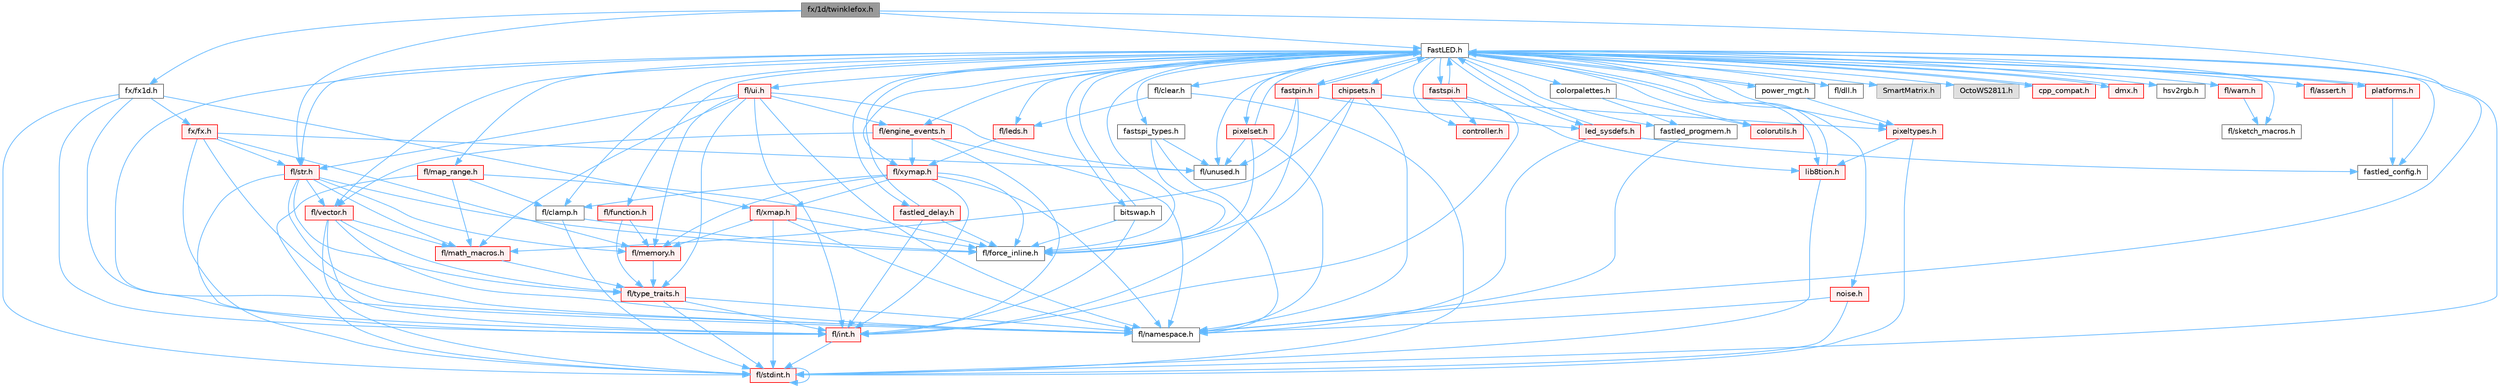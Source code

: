 digraph "fx/1d/twinklefox.h"
{
 // INTERACTIVE_SVG=YES
 // LATEX_PDF_SIZE
  bgcolor="transparent";
  edge [fontname=Helvetica,fontsize=10,labelfontname=Helvetica,labelfontsize=10];
  node [fontname=Helvetica,fontsize=10,shape=box,height=0.2,width=0.4];
  Node1 [id="Node000001",label="fx/1d/twinklefox.h",height=0.2,width=0.4,color="gray40", fillcolor="grey60", style="filled", fontcolor="black",tooltip=" "];
  Node1 -> Node2 [id="edge1_Node000001_Node000002",color="steelblue1",style="solid",tooltip=" "];
  Node2 [id="Node000002",label="FastLED.h",height=0.2,width=0.4,color="grey40", fillcolor="white", style="filled",URL="$db/d97/_fast_l_e_d_8h.html",tooltip="central include file for FastLED, defines the CFastLED class/object"];
  Node2 -> Node3 [id="edge2_Node000002_Node000003",color="steelblue1",style="solid",tooltip=" "];
  Node3 [id="Node000003",label="fl/stdint.h",height=0.2,width=0.4,color="red", fillcolor="#FFF0F0", style="filled",URL="$df/dd8/stdint_8h.html",tooltip=" "];
  Node3 -> Node3 [id="edge3_Node000003_Node000003",color="steelblue1",style="solid",tooltip=" "];
  Node2 -> Node5 [id="edge4_Node000002_Node000005",color="steelblue1",style="solid",tooltip=" "];
  Node5 [id="Node000005",label="fl/dll.h",height=0.2,width=0.4,color="grey40", fillcolor="white", style="filled",URL="$d3/d4b/dll_8h.html",tooltip="FastLED dynamic library interface - lightweight header for external callers."];
  Node2 -> Node6 [id="edge5_Node000002_Node000006",color="steelblue1",style="solid",tooltip=" "];
  Node6 [id="Node000006",label="SmartMatrix.h",height=0.2,width=0.4,color="grey60", fillcolor="#E0E0E0", style="filled",tooltip=" "];
  Node2 -> Node7 [id="edge6_Node000002_Node000007",color="steelblue1",style="solid",tooltip=" "];
  Node7 [id="Node000007",label="OctoWS2811.h",height=0.2,width=0.4,color="grey60", fillcolor="#E0E0E0", style="filled",tooltip=" "];
  Node2 -> Node8 [id="edge7_Node000002_Node000008",color="steelblue1",style="solid",tooltip=" "];
  Node8 [id="Node000008",label="fl/force_inline.h",height=0.2,width=0.4,color="grey40", fillcolor="white", style="filled",URL="$d4/d64/force__inline_8h.html",tooltip=" "];
  Node2 -> Node9 [id="edge8_Node000002_Node000009",color="steelblue1",style="solid",tooltip=" "];
  Node9 [id="Node000009",label="cpp_compat.h",height=0.2,width=0.4,color="red", fillcolor="#FFF0F0", style="filled",URL="$d9/d13/cpp__compat_8h.html",tooltip="Compatibility functions based on C++ version."];
  Node9 -> Node2 [id="edge9_Node000009_Node000002",color="steelblue1",style="solid",tooltip=" "];
  Node2 -> Node11 [id="edge10_Node000002_Node000011",color="steelblue1",style="solid",tooltip=" "];
  Node11 [id="Node000011",label="fastled_config.h",height=0.2,width=0.4,color="grey40", fillcolor="white", style="filled",URL="$d5/d11/fastled__config_8h.html",tooltip="Contains definitions that can be used to configure FastLED at compile time."];
  Node2 -> Node12 [id="edge11_Node000002_Node000012",color="steelblue1",style="solid",tooltip=" "];
  Node12 [id="Node000012",label="led_sysdefs.h",height=0.2,width=0.4,color="red", fillcolor="#FFF0F0", style="filled",URL="$d9/d3e/led__sysdefs_8h.html",tooltip="Determines which platform system definitions to include."];
  Node12 -> Node2 [id="edge12_Node000012_Node000002",color="steelblue1",style="solid",tooltip=" "];
  Node12 -> Node11 [id="edge13_Node000012_Node000011",color="steelblue1",style="solid",tooltip=" "];
  Node12 -> Node14 [id="edge14_Node000012_Node000014",color="steelblue1",style="solid",tooltip=" "];
  Node14 [id="Node000014",label="fl/namespace.h",height=0.2,width=0.4,color="grey40", fillcolor="white", style="filled",URL="$df/d2a/namespace_8h.html",tooltip="Implements the FastLED namespace macros."];
  Node2 -> Node15 [id="edge15_Node000002_Node000015",color="steelblue1",style="solid",tooltip=" "];
  Node15 [id="Node000015",label="fastled_delay.h",height=0.2,width=0.4,color="red", fillcolor="#FFF0F0", style="filled",URL="$d0/da8/fastled__delay_8h.html",tooltip="Utility functions and classes for managing delay cycles."];
  Node15 -> Node2 [id="edge16_Node000015_Node000002",color="steelblue1",style="solid",tooltip=" "];
  Node15 -> Node8 [id="edge17_Node000015_Node000008",color="steelblue1",style="solid",tooltip=" "];
  Node15 -> Node17 [id="edge18_Node000015_Node000017",color="steelblue1",style="solid",tooltip=" "];
  Node17 [id="Node000017",label="fl/int.h",height=0.2,width=0.4,color="red", fillcolor="#FFF0F0", style="filled",URL="$d3/d7e/int_8h.html",tooltip=" "];
  Node17 -> Node3 [id="edge19_Node000017_Node000003",color="steelblue1",style="solid",tooltip=" "];
  Node2 -> Node19 [id="edge20_Node000002_Node000019",color="steelblue1",style="solid",tooltip=" "];
  Node19 [id="Node000019",label="bitswap.h",height=0.2,width=0.4,color="grey40", fillcolor="white", style="filled",URL="$de/ded/bitswap_8h.html",tooltip="Functions for doing a rotation of bits/bytes used by parallel output."];
  Node19 -> Node2 [id="edge21_Node000019_Node000002",color="steelblue1",style="solid",tooltip=" "];
  Node19 -> Node8 [id="edge22_Node000019_Node000008",color="steelblue1",style="solid",tooltip=" "];
  Node19 -> Node17 [id="edge23_Node000019_Node000017",color="steelblue1",style="solid",tooltip=" "];
  Node2 -> Node20 [id="edge24_Node000002_Node000020",color="steelblue1",style="solid",tooltip=" "];
  Node20 [id="Node000020",label="controller.h",height=0.2,width=0.4,color="red", fillcolor="#FFF0F0", style="filled",URL="$d2/dd9/controller_8h.html",tooltip="deprecated: base definitions used by led controllers for writing out led data"];
  Node2 -> Node119 [id="edge25_Node000002_Node000119",color="steelblue1",style="solid",tooltip=" "];
  Node119 [id="Node000119",label="fastpin.h",height=0.2,width=0.4,color="red", fillcolor="#FFF0F0", style="filled",URL="$db/d65/fastpin_8h.html",tooltip="Class base definitions for defining fast pin access."];
  Node119 -> Node2 [id="edge26_Node000119_Node000002",color="steelblue1",style="solid",tooltip=" "];
  Node119 -> Node12 [id="edge27_Node000119_Node000012",color="steelblue1",style="solid",tooltip=" "];
  Node119 -> Node56 [id="edge28_Node000119_Node000056",color="steelblue1",style="solid",tooltip=" "];
  Node56 [id="Node000056",label="fl/unused.h",height=0.2,width=0.4,color="grey40", fillcolor="white", style="filled",URL="$d8/d4b/unused_8h.html",tooltip=" "];
  Node119 -> Node17 [id="edge29_Node000119_Node000017",color="steelblue1",style="solid",tooltip=" "];
  Node2 -> Node120 [id="edge30_Node000002_Node000120",color="steelblue1",style="solid",tooltip=" "];
  Node120 [id="Node000120",label="fastspi_types.h",height=0.2,width=0.4,color="grey40", fillcolor="white", style="filled",URL="$d2/ddb/fastspi__types_8h.html",tooltip="Data types and constants used by SPI interfaces."];
  Node120 -> Node8 [id="edge31_Node000120_Node000008",color="steelblue1",style="solid",tooltip=" "];
  Node120 -> Node14 [id="edge32_Node000120_Node000014",color="steelblue1",style="solid",tooltip=" "];
  Node120 -> Node56 [id="edge33_Node000120_Node000056",color="steelblue1",style="solid",tooltip=" "];
  Node2 -> Node121 [id="edge34_Node000002_Node000121",color="steelblue1",style="solid",tooltip=" "];
  Node121 [id="Node000121",label="dmx.h",height=0.2,width=0.4,color="red", fillcolor="#FFF0F0", style="filled",URL="$d3/de1/dmx_8h.html",tooltip="Defines the DMX512-based LED controllers."];
  Node121 -> Node2 [id="edge35_Node000121_Node000002",color="steelblue1",style="solid",tooltip=" "];
  Node2 -> Node124 [id="edge36_Node000002_Node000124",color="steelblue1",style="solid",tooltip=" "];
  Node124 [id="Node000124",label="platforms.h",height=0.2,width=0.4,color="red", fillcolor="#FFF0F0", style="filled",URL="$da/dc9/platforms_8h.html",tooltip="Determines which platforms headers to include."];
  Node124 -> Node2 [id="edge37_Node000124_Node000002",color="steelblue1",style="solid",tooltip=" "];
  Node124 -> Node11 [id="edge38_Node000124_Node000011",color="steelblue1",style="solid",tooltip=" "];
  Node2 -> Node32 [id="edge39_Node000002_Node000032",color="steelblue1",style="solid",tooltip=" "];
  Node32 [id="Node000032",label="fastled_progmem.h",height=0.2,width=0.4,color="grey40", fillcolor="white", style="filled",URL="$df/dab/fastled__progmem_8h.html",tooltip="Wrapper definitions to allow seamless use of PROGMEM in environments that have it."];
  Node32 -> Node14 [id="edge40_Node000032_Node000014",color="steelblue1",style="solid",tooltip=" "];
  Node2 -> Node23 [id="edge41_Node000002_Node000023",color="steelblue1",style="solid",tooltip=" "];
  Node23 [id="Node000023",label="lib8tion.h",height=0.2,width=0.4,color="red", fillcolor="#FFF0F0", style="filled",URL="$df/da5/lib8tion_8h.html",tooltip="Fast, efficient 8-bit math functions specifically designed for high-performance LED programming."];
  Node23 -> Node2 [id="edge42_Node000023_Node000002",color="steelblue1",style="solid",tooltip=" "];
  Node23 -> Node3 [id="edge43_Node000023_Node000003",color="steelblue1",style="solid",tooltip=" "];
  Node2 -> Node22 [id="edge44_Node000002_Node000022",color="steelblue1",style="solid",tooltip=" "];
  Node22 [id="Node000022",label="pixeltypes.h",height=0.2,width=0.4,color="red", fillcolor="#FFF0F0", style="filled",URL="$d2/dba/pixeltypes_8h.html",tooltip="Includes defintions for RGB and HSV pixels."];
  Node22 -> Node3 [id="edge45_Node000022_Node000003",color="steelblue1",style="solid",tooltip=" "];
  Node22 -> Node23 [id="edge46_Node000022_Node000023",color="steelblue1",style="solid",tooltip=" "];
  Node2 -> Node80 [id="edge47_Node000002_Node000080",color="steelblue1",style="solid",tooltip=" "];
  Node80 [id="Node000080",label="hsv2rgb.h",height=0.2,width=0.4,color="grey40", fillcolor="white", style="filled",URL="$de/d9a/hsv2rgb_8h.html",tooltip="Functions to convert from the HSV colorspace to the RGB colorspace."];
  Node2 -> Node126 [id="edge48_Node000002_Node000126",color="steelblue1",style="solid",tooltip=" "];
  Node126 [id="Node000126",label="colorutils.h",height=0.2,width=0.4,color="red", fillcolor="#FFF0F0", style="filled",URL="$d1/dfb/colorutils_8h.html",tooltip=" "];
  Node2 -> Node131 [id="edge49_Node000002_Node000131",color="steelblue1",style="solid",tooltip=" "];
  Node131 [id="Node000131",label="pixelset.h",height=0.2,width=0.4,color="red", fillcolor="#FFF0F0", style="filled",URL="$d4/d46/pixelset_8h.html",tooltip="Declares classes for managing logical groups of LEDs."];
  Node131 -> Node8 [id="edge50_Node000131_Node000008",color="steelblue1",style="solid",tooltip=" "];
  Node131 -> Node14 [id="edge51_Node000131_Node000014",color="steelblue1",style="solid",tooltip=" "];
  Node131 -> Node56 [id="edge52_Node000131_Node000056",color="steelblue1",style="solid",tooltip=" "];
  Node131 -> Node2 [id="edge53_Node000131_Node000002",color="steelblue1",style="solid",tooltip=" "];
  Node2 -> Node132 [id="edge54_Node000002_Node000132",color="steelblue1",style="solid",tooltip=" "];
  Node132 [id="Node000132",label="colorpalettes.h",height=0.2,width=0.4,color="grey40", fillcolor="white", style="filled",URL="$dc/dcc/colorpalettes_8h.html",tooltip="Declarations for the predefined color palettes supplied by FastLED."];
  Node132 -> Node126 [id="edge55_Node000132_Node000126",color="steelblue1",style="solid",tooltip=" "];
  Node132 -> Node32 [id="edge56_Node000132_Node000032",color="steelblue1",style="solid",tooltip=" "];
  Node2 -> Node133 [id="edge57_Node000002_Node000133",color="steelblue1",style="solid",tooltip=" "];
  Node133 [id="Node000133",label="noise.h",height=0.2,width=0.4,color="red", fillcolor="#FFF0F0", style="filled",URL="$d1/d31/noise_8h.html",tooltip="Functions to generate and fill arrays with noise."];
  Node133 -> Node3 [id="edge58_Node000133_Node000003",color="steelblue1",style="solid",tooltip=" "];
  Node133 -> Node14 [id="edge59_Node000133_Node000014",color="steelblue1",style="solid",tooltip=" "];
  Node2 -> Node134 [id="edge60_Node000002_Node000134",color="steelblue1",style="solid",tooltip=" "];
  Node134 [id="Node000134",label="power_mgt.h",height=0.2,width=0.4,color="grey40", fillcolor="white", style="filled",URL="$dc/d5b/power__mgt_8h.html",tooltip="Functions to limit the power used by FastLED."];
  Node134 -> Node2 [id="edge61_Node000134_Node000002",color="steelblue1",style="solid",tooltip=" "];
  Node134 -> Node22 [id="edge62_Node000134_Node000022",color="steelblue1",style="solid",tooltip=" "];
  Node2 -> Node135 [id="edge63_Node000002_Node000135",color="steelblue1",style="solid",tooltip=" "];
  Node135 [id="Node000135",label="fastspi.h",height=0.2,width=0.4,color="red", fillcolor="#FFF0F0", style="filled",URL="$d6/ddc/fastspi_8h.html",tooltip="Serial peripheral interface (SPI) definitions per platform."];
  Node135 -> Node2 [id="edge64_Node000135_Node000002",color="steelblue1",style="solid",tooltip=" "];
  Node135 -> Node20 [id="edge65_Node000135_Node000020",color="steelblue1",style="solid",tooltip=" "];
  Node135 -> Node23 [id="edge66_Node000135_Node000023",color="steelblue1",style="solid",tooltip=" "];
  Node135 -> Node17 [id="edge67_Node000135_Node000017",color="steelblue1",style="solid",tooltip=" "];
  Node2 -> Node137 [id="edge68_Node000002_Node000137",color="steelblue1",style="solid",tooltip=" "];
  Node137 [id="Node000137",label="chipsets.h",height=0.2,width=0.4,color="red", fillcolor="#FFF0F0", style="filled",URL="$db/d66/chipsets_8h.html",tooltip="Contains the bulk of the definitions for the various LED chipsets supported."];
  Node137 -> Node22 [id="edge69_Node000137_Node000022",color="steelblue1",style="solid",tooltip=" "];
  Node137 -> Node8 [id="edge70_Node000137_Node000008",color="steelblue1",style="solid",tooltip=" "];
  Node137 -> Node14 [id="edge71_Node000137_Node000014",color="steelblue1",style="solid",tooltip=" "];
  Node137 -> Node40 [id="edge72_Node000137_Node000040",color="steelblue1",style="solid",tooltip=" "];
  Node40 [id="Node000040",label="fl/math_macros.h",height=0.2,width=0.4,color="red", fillcolor="#FFF0F0", style="filled",URL="$d8/db8/math__macros_8h.html",tooltip=" "];
  Node40 -> Node41 [id="edge73_Node000040_Node000041",color="steelblue1",style="solid",tooltip=" "];
  Node41 [id="Node000041",label="fl/type_traits.h",height=0.2,width=0.4,color="red", fillcolor="#FFF0F0", style="filled",URL="$df/d63/type__traits_8h.html",tooltip=" "];
  Node41 -> Node3 [id="edge74_Node000041_Node000003",color="steelblue1",style="solid",tooltip=" "];
  Node41 -> Node14 [id="edge75_Node000041_Node000014",color="steelblue1",style="solid",tooltip=" "];
  Node41 -> Node17 [id="edge76_Node000041_Node000017",color="steelblue1",style="solid",tooltip=" "];
  Node2 -> Node95 [id="edge77_Node000002_Node000095",color="steelblue1",style="solid",tooltip=" "];
  Node95 [id="Node000095",label="fl/engine_events.h",height=0.2,width=0.4,color="red", fillcolor="#FFF0F0", style="filled",URL="$db/dc0/engine__events_8h.html",tooltip=" "];
  Node95 -> Node14 [id="edge78_Node000095_Node000014",color="steelblue1",style="solid",tooltip=" "];
  Node95 -> Node69 [id="edge79_Node000095_Node000069",color="steelblue1",style="solid",tooltip=" "];
  Node69 [id="Node000069",label="fl/vector.h",height=0.2,width=0.4,color="red", fillcolor="#FFF0F0", style="filled",URL="$d6/d68/vector_8h.html",tooltip=" "];
  Node69 -> Node3 [id="edge80_Node000069_Node000003",color="steelblue1",style="solid",tooltip=" "];
  Node69 -> Node17 [id="edge81_Node000069_Node000017",color="steelblue1",style="solid",tooltip=" "];
  Node69 -> Node40 [id="edge82_Node000069_Node000040",color="steelblue1",style="solid",tooltip=" "];
  Node69 -> Node14 [id="edge83_Node000069_Node000014",color="steelblue1",style="solid",tooltip=" "];
  Node69 -> Node41 [id="edge84_Node000069_Node000041",color="steelblue1",style="solid",tooltip=" "];
  Node95 -> Node116 [id="edge85_Node000095_Node000116",color="steelblue1",style="solid",tooltip=" "];
  Node116 [id="Node000116",label="fl/xymap.h",height=0.2,width=0.4,color="red", fillcolor="#FFF0F0", style="filled",URL="$da/d61/xymap_8h.html",tooltip=" "];
  Node116 -> Node17 [id="edge86_Node000116_Node000017",color="steelblue1",style="solid",tooltip=" "];
  Node116 -> Node14 [id="edge87_Node000116_Node000014",color="steelblue1",style="solid",tooltip=" "];
  Node116 -> Node8 [id="edge88_Node000116_Node000008",color="steelblue1",style="solid",tooltip=" "];
  Node116 -> Node38 [id="edge89_Node000116_Node000038",color="steelblue1",style="solid",tooltip=" "];
  Node38 [id="Node000038",label="fl/clamp.h",height=0.2,width=0.4,color="grey40", fillcolor="white", style="filled",URL="$d6/dd3/clamp_8h.html",tooltip=" "];
  Node38 -> Node3 [id="edge90_Node000038_Node000003",color="steelblue1",style="solid",tooltip=" "];
  Node38 -> Node8 [id="edge91_Node000038_Node000008",color="steelblue1",style="solid",tooltip=" "];
  Node116 -> Node43 [id="edge92_Node000116_Node000043",color="steelblue1",style="solid",tooltip=" "];
  Node43 [id="Node000043",label="fl/memory.h",height=0.2,width=0.4,color="red", fillcolor="#FFF0F0", style="filled",URL="$dc/d18/memory_8h.html",tooltip=" "];
  Node43 -> Node41 [id="edge93_Node000043_Node000041",color="steelblue1",style="solid",tooltip=" "];
  Node116 -> Node117 [id="edge94_Node000116_Node000117",color="steelblue1",style="solid",tooltip=" "];
  Node117 [id="Node000117",label="fl/xmap.h",height=0.2,width=0.4,color="red", fillcolor="#FFF0F0", style="filled",URL="$dd/dcc/xmap_8h.html",tooltip=" "];
  Node117 -> Node3 [id="edge95_Node000117_Node000003",color="steelblue1",style="solid",tooltip=" "];
  Node117 -> Node8 [id="edge96_Node000117_Node000008",color="steelblue1",style="solid",tooltip=" "];
  Node117 -> Node43 [id="edge97_Node000117_Node000043",color="steelblue1",style="solid",tooltip=" "];
  Node117 -> Node14 [id="edge98_Node000117_Node000014",color="steelblue1",style="solid",tooltip=" "];
  Node95 -> Node17 [id="edge99_Node000095_Node000017",color="steelblue1",style="solid",tooltip=" "];
  Node2 -> Node139 [id="edge100_Node000002_Node000139",color="steelblue1",style="solid",tooltip=" "];
  Node139 [id="Node000139",label="fl/leds.h",height=0.2,width=0.4,color="red", fillcolor="#FFF0F0", style="filled",URL="$da/d78/leds_8h.html",tooltip=" "];
  Node139 -> Node116 [id="edge101_Node000139_Node000116",color="steelblue1",style="solid",tooltip=" "];
  Node2 -> Node17 [id="edge102_Node000002_Node000017",color="steelblue1",style="solid",tooltip=" "];
  Node2 -> Node34 [id="edge103_Node000002_Node000034",color="steelblue1",style="solid",tooltip=" "];
  Node34 [id="Node000034",label="fl/str.h",height=0.2,width=0.4,color="red", fillcolor="#FFF0F0", style="filled",URL="$d1/d93/str_8h.html",tooltip=" "];
  Node34 -> Node17 [id="edge104_Node000034_Node000017",color="steelblue1",style="solid",tooltip=" "];
  Node34 -> Node40 [id="edge105_Node000034_Node000040",color="steelblue1",style="solid",tooltip=" "];
  Node34 -> Node14 [id="edge106_Node000034_Node000014",color="steelblue1",style="solid",tooltip=" "];
  Node34 -> Node43 [id="edge107_Node000034_Node000043",color="steelblue1",style="solid",tooltip=" "];
  Node34 -> Node41 [id="edge108_Node000034_Node000041",color="steelblue1",style="solid",tooltip=" "];
  Node34 -> Node69 [id="edge109_Node000034_Node000069",color="steelblue1",style="solid",tooltip=" "];
  Node34 -> Node8 [id="edge110_Node000034_Node000008",color="steelblue1",style="solid",tooltip=" "];
  Node2 -> Node116 [id="edge111_Node000002_Node000116",color="steelblue1",style="solid",tooltip=" "];
  Node2 -> Node38 [id="edge112_Node000002_Node000038",color="steelblue1",style="solid",tooltip=" "];
  Node2 -> Node39 [id="edge113_Node000002_Node000039",color="steelblue1",style="solid",tooltip=" "];
  Node39 [id="Node000039",label="fl/map_range.h",height=0.2,width=0.4,color="red", fillcolor="#FFF0F0", style="filled",URL="$d1/d47/map__range_8h.html",tooltip=" "];
  Node39 -> Node3 [id="edge114_Node000039_Node000003",color="steelblue1",style="solid",tooltip=" "];
  Node39 -> Node38 [id="edge115_Node000039_Node000038",color="steelblue1",style="solid",tooltip=" "];
  Node39 -> Node8 [id="edge116_Node000039_Node000008",color="steelblue1",style="solid",tooltip=" "];
  Node39 -> Node40 [id="edge117_Node000039_Node000040",color="steelblue1",style="solid",tooltip=" "];
  Node2 -> Node109 [id="edge118_Node000002_Node000109",color="steelblue1",style="solid",tooltip=" "];
  Node109 [id="Node000109",label="fl/warn.h",height=0.2,width=0.4,color="red", fillcolor="#FFF0F0", style="filled",URL="$de/d77/warn_8h.html",tooltip=" "];
  Node109 -> Node112 [id="edge119_Node000109_Node000112",color="steelblue1",style="solid",tooltip=" "];
  Node112 [id="Node000112",label="fl/sketch_macros.h",height=0.2,width=0.4,color="grey40", fillcolor="white", style="filled",URL="$d1/dbc/sketch__macros_8h.html",tooltip=" "];
  Node2 -> Node99 [id="edge120_Node000002_Node000099",color="steelblue1",style="solid",tooltip=" "];
  Node99 [id="Node000099",label="fl/assert.h",height=0.2,width=0.4,color="red", fillcolor="#FFF0F0", style="filled",URL="$dc/da7/assert_8h.html",tooltip=" "];
  Node2 -> Node56 [id="edge121_Node000002_Node000056",color="steelblue1",style="solid",tooltip=" "];
  Node2 -> Node69 [id="edge122_Node000002_Node000069",color="steelblue1",style="solid",tooltip=" "];
  Node2 -> Node114 [id="edge123_Node000002_Node000114",color="steelblue1",style="solid",tooltip=" "];
  Node114 [id="Node000114",label="fl/function.h",height=0.2,width=0.4,color="red", fillcolor="#FFF0F0", style="filled",URL="$dd/d67/function_8h.html",tooltip=" "];
  Node114 -> Node43 [id="edge124_Node000114_Node000043",color="steelblue1",style="solid",tooltip=" "];
  Node114 -> Node41 [id="edge125_Node000114_Node000041",color="steelblue1",style="solid",tooltip=" "];
  Node2 -> Node140 [id="edge126_Node000002_Node000140",color="steelblue1",style="solid",tooltip=" "];
  Node140 [id="Node000140",label="fl/clear.h",height=0.2,width=0.4,color="grey40", fillcolor="white", style="filled",URL="$df/db0/clear_8h.html",tooltip=" "];
  Node140 -> Node139 [id="edge127_Node000140_Node000139",color="steelblue1",style="solid",tooltip=" "];
  Node140 -> Node3 [id="edge128_Node000140_Node000003",color="steelblue1",style="solid",tooltip=" "];
  Node2 -> Node141 [id="edge129_Node000002_Node000141",color="steelblue1",style="solid",tooltip=" "];
  Node141 [id="Node000141",label="fl/ui.h",height=0.2,width=0.4,color="red", fillcolor="#FFF0F0", style="filled",URL="$d9/d3b/ui_8h.html",tooltip=" "];
  Node141 -> Node14 [id="edge130_Node000141_Node000014",color="steelblue1",style="solid",tooltip=" "];
  Node141 -> Node43 [id="edge131_Node000141_Node000043",color="steelblue1",style="solid",tooltip=" "];
  Node141 -> Node34 [id="edge132_Node000141_Node000034",color="steelblue1",style="solid",tooltip=" "];
  Node141 -> Node17 [id="edge133_Node000141_Node000017",color="steelblue1",style="solid",tooltip=" "];
  Node141 -> Node95 [id="edge134_Node000141_Node000095",color="steelblue1",style="solid",tooltip=" "];
  Node141 -> Node40 [id="edge135_Node000141_Node000040",color="steelblue1",style="solid",tooltip=" "];
  Node141 -> Node41 [id="edge136_Node000141_Node000041",color="steelblue1",style="solid",tooltip=" "];
  Node141 -> Node56 [id="edge137_Node000141_Node000056",color="steelblue1",style="solid",tooltip=" "];
  Node2 -> Node112 [id="edge138_Node000002_Node000112",color="steelblue1",style="solid",tooltip=" "];
  Node1 -> Node14 [id="edge139_Node000001_Node000014",color="steelblue1",style="solid",tooltip=" "];
  Node1 -> Node34 [id="edge140_Node000001_Node000034",color="steelblue1",style="solid",tooltip=" "];
  Node1 -> Node149 [id="edge141_Node000001_Node000149",color="steelblue1",style="solid",tooltip=" "];
  Node149 [id="Node000149",label="fx/fx1d.h",height=0.2,width=0.4,color="grey40", fillcolor="white", style="filled",URL="$da/d81/fx1d_8h.html",tooltip=" "];
  Node149 -> Node3 [id="edge142_Node000149_Node000003",color="steelblue1",style="solid",tooltip=" "];
  Node149 -> Node17 [id="edge143_Node000149_Node000017",color="steelblue1",style="solid",tooltip=" "];
  Node149 -> Node14 [id="edge144_Node000149_Node000014",color="steelblue1",style="solid",tooltip=" "];
  Node149 -> Node117 [id="edge145_Node000149_Node000117",color="steelblue1",style="solid",tooltip=" "];
  Node149 -> Node150 [id="edge146_Node000149_Node000150",color="steelblue1",style="solid",tooltip=" "];
  Node150 [id="Node000150",label="fx/fx.h",height=0.2,width=0.4,color="red", fillcolor="#FFF0F0", style="filled",URL="$d2/d0c/fx_8h.html",tooltip=" "];
  Node150 -> Node3 [id="edge147_Node000150_Node000003",color="steelblue1",style="solid",tooltip=" "];
  Node150 -> Node14 [id="edge148_Node000150_Node000014",color="steelblue1",style="solid",tooltip=" "];
  Node150 -> Node43 [id="edge149_Node000150_Node000043",color="steelblue1",style="solid",tooltip=" "];
  Node150 -> Node34 [id="edge150_Node000150_Node000034",color="steelblue1",style="solid",tooltip=" "];
  Node150 -> Node56 [id="edge151_Node000150_Node000056",color="steelblue1",style="solid",tooltip=" "];
}
